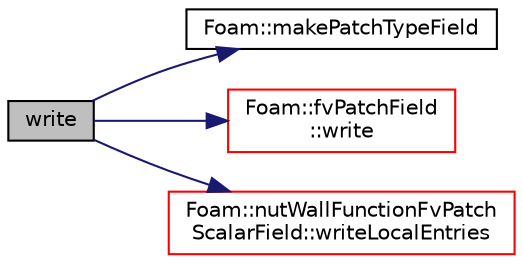 digraph "write"
{
  bgcolor="transparent";
  edge [fontname="Helvetica",fontsize="10",labelfontname="Helvetica",labelfontsize="10"];
  node [fontname="Helvetica",fontsize="10",shape=record];
  rankdir="LR";
  Node174 [label="write",height=0.2,width=0.4,color="black", fillcolor="grey75", style="filled", fontcolor="black"];
  Node174 -> Node175 [color="midnightblue",fontsize="10",style="solid",fontname="Helvetica"];
  Node175 [label="Foam::makePatchTypeField",height=0.2,width=0.4,color="black",URL="$a21851.html#a44a8c9a8ab08f6bf1f84bf3dab3f82a2"];
  Node174 -> Node176 [color="midnightblue",fontsize="10",style="solid",fontname="Helvetica"];
  Node176 [label="Foam::fvPatchField\l::write",height=0.2,width=0.4,color="red",URL="$a23169.html#a293fdfec8bdfbd5c3913ab4c9f3454ff",tooltip="Write. "];
  Node174 -> Node188 [color="midnightblue",fontsize="10",style="solid",fontname="Helvetica"];
  Node188 [label="Foam::nutWallFunctionFvPatch\lScalarField::writeLocalEntries",height=0.2,width=0.4,color="red",URL="$a32177.html#a320f9d385b60c3b94e52b9e3d7164231",tooltip="Write local wall function variables. "];
}
